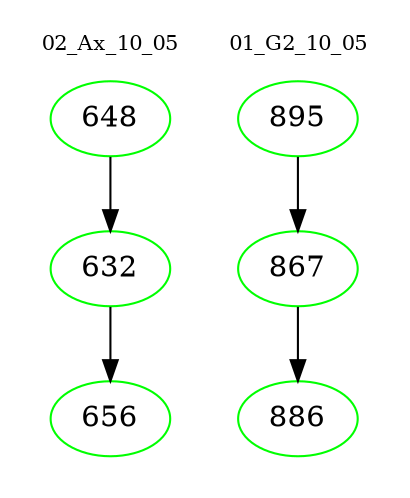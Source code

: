 digraph{
subgraph cluster_0 {
color = white
label = "02_Ax_10_05";
fontsize=10;
T0_648 [label="648", color="green"]
T0_648 -> T0_632 [color="black"]
T0_632 [label="632", color="green"]
T0_632 -> T0_656 [color="black"]
T0_656 [label="656", color="green"]
}
subgraph cluster_1 {
color = white
label = "01_G2_10_05";
fontsize=10;
T1_895 [label="895", color="green"]
T1_895 -> T1_867 [color="black"]
T1_867 [label="867", color="green"]
T1_867 -> T1_886 [color="black"]
T1_886 [label="886", color="green"]
}
}
